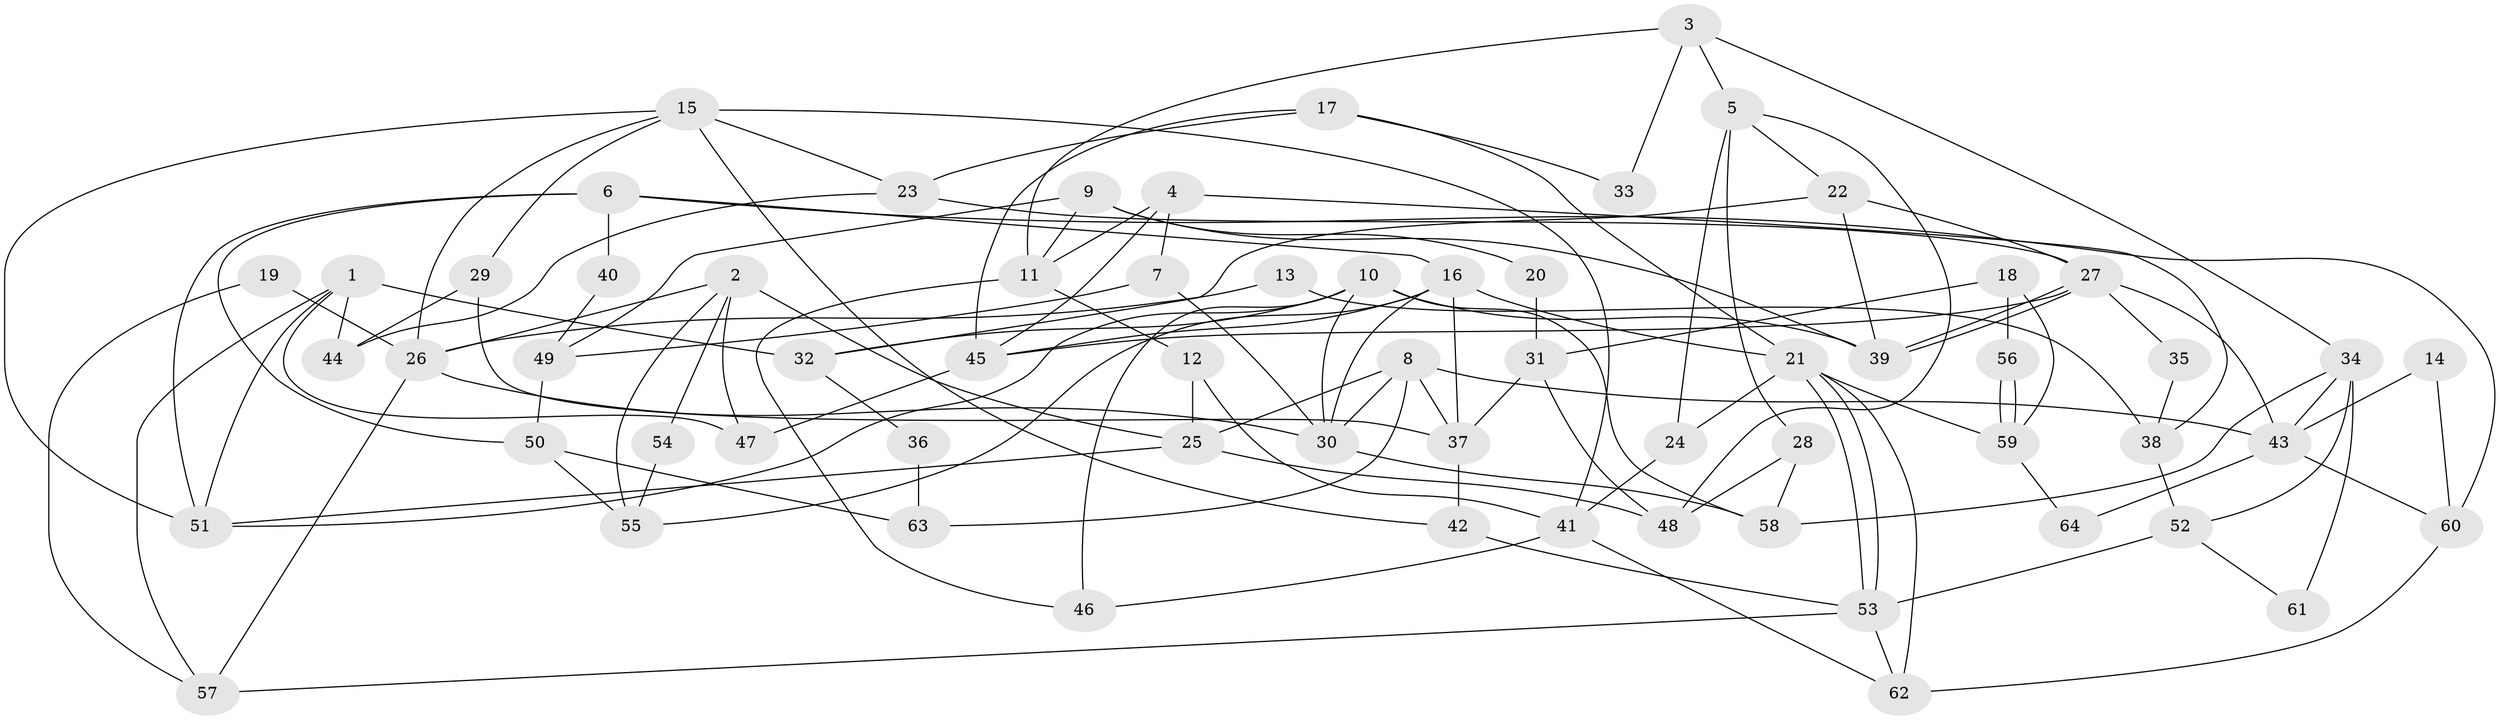 // coarse degree distribution, {6: 0.25, 4: 0.175, 7: 0.125, 5: 0.125, 8: 0.025, 9: 0.025, 1: 0.1, 2: 0.1, 3: 0.075}
// Generated by graph-tools (version 1.1) at 2025/24/03/03/25 07:24:01]
// undirected, 64 vertices, 128 edges
graph export_dot {
graph [start="1"]
  node [color=gray90,style=filled];
  1;
  2;
  3;
  4;
  5;
  6;
  7;
  8;
  9;
  10;
  11;
  12;
  13;
  14;
  15;
  16;
  17;
  18;
  19;
  20;
  21;
  22;
  23;
  24;
  25;
  26;
  27;
  28;
  29;
  30;
  31;
  32;
  33;
  34;
  35;
  36;
  37;
  38;
  39;
  40;
  41;
  42;
  43;
  44;
  45;
  46;
  47;
  48;
  49;
  50;
  51;
  52;
  53;
  54;
  55;
  56;
  57;
  58;
  59;
  60;
  61;
  62;
  63;
  64;
  1 -- 47;
  1 -- 51;
  1 -- 32;
  1 -- 44;
  1 -- 57;
  2 -- 26;
  2 -- 25;
  2 -- 47;
  2 -- 54;
  2 -- 55;
  3 -- 5;
  3 -- 34;
  3 -- 11;
  3 -- 33;
  4 -- 11;
  4 -- 45;
  4 -- 7;
  4 -- 38;
  5 -- 24;
  5 -- 22;
  5 -- 28;
  5 -- 48;
  6 -- 16;
  6 -- 60;
  6 -- 40;
  6 -- 50;
  6 -- 51;
  7 -- 30;
  7 -- 49;
  8 -- 37;
  8 -- 30;
  8 -- 25;
  8 -- 43;
  8 -- 63;
  9 -- 39;
  9 -- 11;
  9 -- 20;
  9 -- 49;
  10 -- 30;
  10 -- 39;
  10 -- 32;
  10 -- 46;
  10 -- 51;
  10 -- 58;
  11 -- 46;
  11 -- 12;
  12 -- 25;
  12 -- 41;
  13 -- 38;
  13 -- 26;
  14 -- 60;
  14 -- 43;
  15 -- 51;
  15 -- 23;
  15 -- 26;
  15 -- 29;
  15 -- 41;
  15 -- 42;
  16 -- 21;
  16 -- 55;
  16 -- 30;
  16 -- 37;
  16 -- 45;
  17 -- 21;
  17 -- 23;
  17 -- 33;
  17 -- 45;
  18 -- 59;
  18 -- 31;
  18 -- 56;
  19 -- 26;
  19 -- 57;
  20 -- 31;
  21 -- 62;
  21 -- 53;
  21 -- 53;
  21 -- 24;
  21 -- 59;
  22 -- 27;
  22 -- 32;
  22 -- 39;
  23 -- 44;
  23 -- 27;
  24 -- 41;
  25 -- 51;
  25 -- 48;
  26 -- 30;
  26 -- 57;
  27 -- 45;
  27 -- 39;
  27 -- 39;
  27 -- 35;
  27 -- 43;
  28 -- 48;
  28 -- 58;
  29 -- 37;
  29 -- 44;
  30 -- 58;
  31 -- 48;
  31 -- 37;
  32 -- 36;
  34 -- 58;
  34 -- 43;
  34 -- 52;
  34 -- 61;
  35 -- 38;
  36 -- 63;
  37 -- 42;
  38 -- 52;
  40 -- 49;
  41 -- 46;
  41 -- 62;
  42 -- 53;
  43 -- 60;
  43 -- 64;
  45 -- 47;
  49 -- 50;
  50 -- 55;
  50 -- 63;
  52 -- 53;
  52 -- 61;
  53 -- 57;
  53 -- 62;
  54 -- 55;
  56 -- 59;
  56 -- 59;
  59 -- 64;
  60 -- 62;
}

